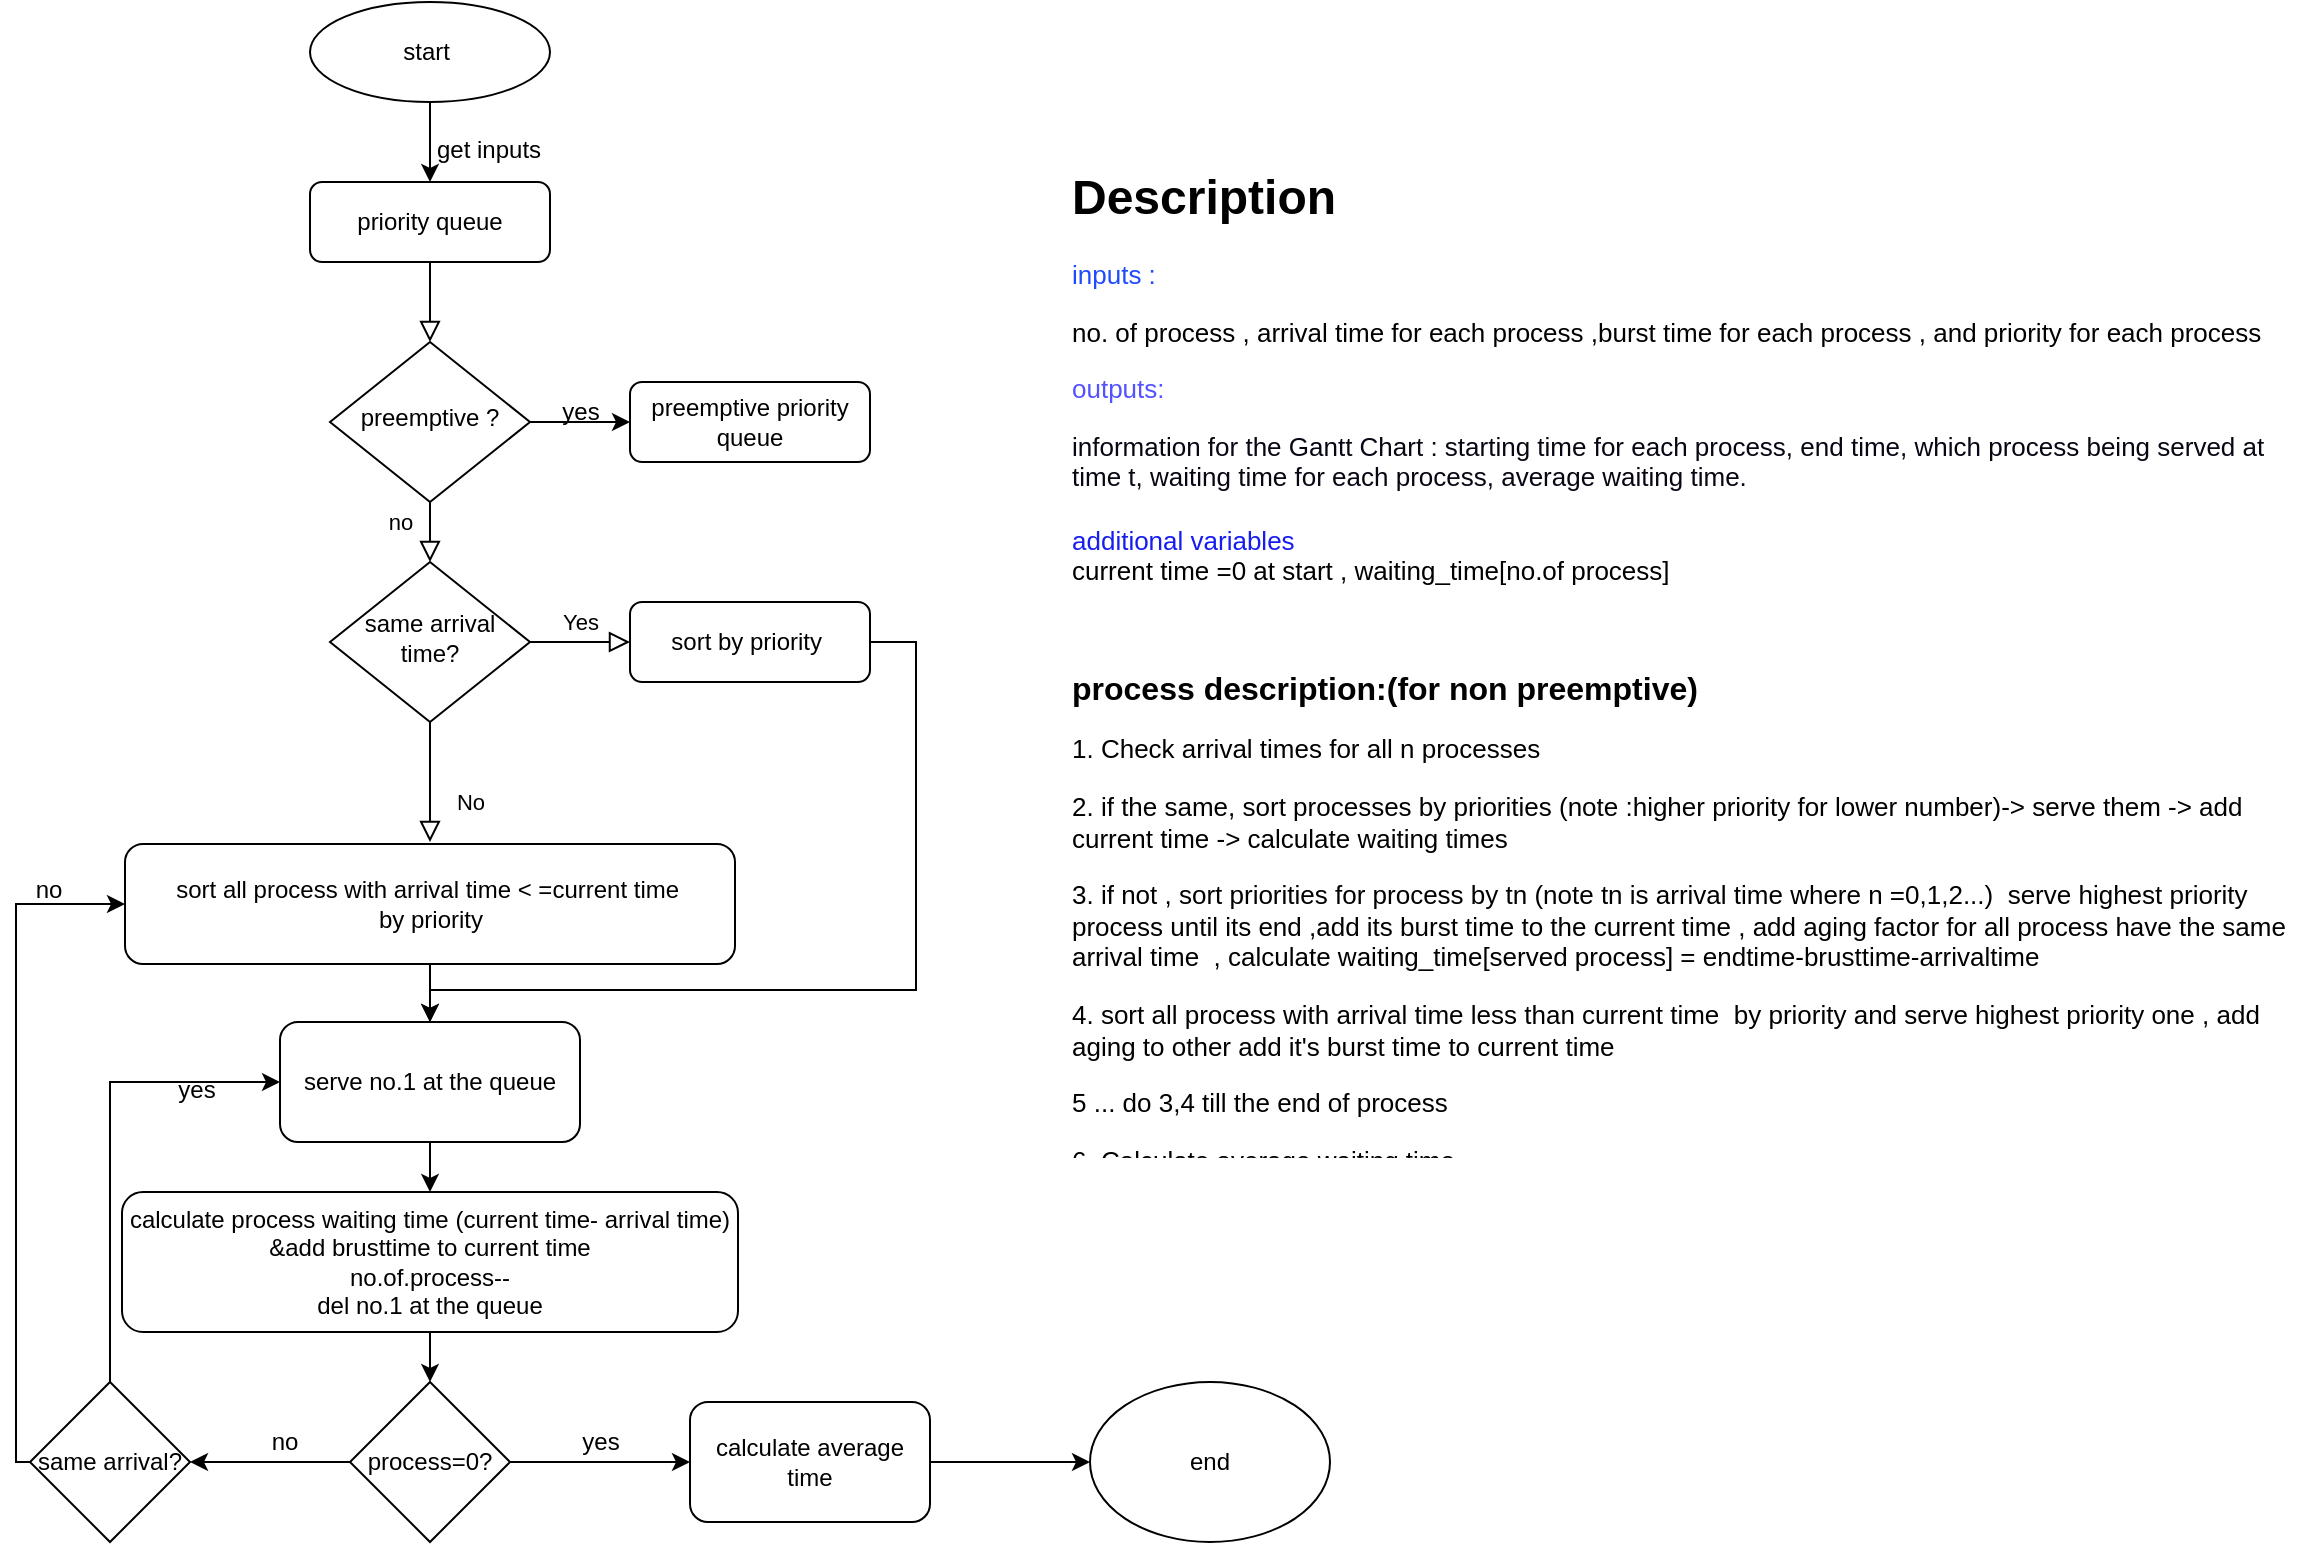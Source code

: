 <mxfile version="12.9.7" type="google"><diagram id="C5RBs43oDa-KdzZeNtuy" name="Page-1"><mxGraphModel dx="1140" dy="527" grid="0" gridSize="10" guides="1" tooltips="1" connect="1" arrows="1" fold="1" page="1" pageScale="1" pageWidth="1169" pageHeight="827" math="0" shadow="0"><root><mxCell id="WIyWlLk6GJQsqaUBKTNV-0"/><mxCell id="WIyWlLk6GJQsqaUBKTNV-1" parent="WIyWlLk6GJQsqaUBKTNV-0"/><mxCell id="WIyWlLk6GJQsqaUBKTNV-2" value="" style="rounded=0;html=1;jettySize=auto;orthogonalLoop=1;fontSize=11;endArrow=block;endFill=0;endSize=8;strokeWidth=1;shadow=0;labelBackgroundColor=none;edgeStyle=orthogonalEdgeStyle;" parent="WIyWlLk6GJQsqaUBKTNV-1" source="WIyWlLk6GJQsqaUBKTNV-3" target="WIyWlLk6GJQsqaUBKTNV-6" edge="1"><mxGeometry relative="1" as="geometry"/></mxCell><mxCell id="WIyWlLk6GJQsqaUBKTNV-3" value="priority queue" style="rounded=1;whiteSpace=wrap;html=1;fontSize=12;glass=0;strokeWidth=1;shadow=0;" parent="WIyWlLk6GJQsqaUBKTNV-1" vertex="1"><mxGeometry x="160" y="100" width="120" height="40" as="geometry"/></mxCell><mxCell id="WIyWlLk6GJQsqaUBKTNV-4" value="no" style="rounded=0;html=1;jettySize=auto;orthogonalLoop=1;fontSize=11;endArrow=block;endFill=0;endSize=8;strokeWidth=1;shadow=0;labelBackgroundColor=none;edgeStyle=orthogonalEdgeStyle;" parent="WIyWlLk6GJQsqaUBKTNV-1" source="WIyWlLk6GJQsqaUBKTNV-6" target="WIyWlLk6GJQsqaUBKTNV-10" edge="1"><mxGeometry x="0.2" y="-15" relative="1" as="geometry"><mxPoint as="offset"/></mxGeometry></mxCell><mxCell id="IBgtlXfNog1g_pZab0o4-40" value="" style="edgeStyle=orthogonalEdgeStyle;rounded=0;orthogonalLoop=1;jettySize=auto;html=1;" edge="1" parent="WIyWlLk6GJQsqaUBKTNV-1" source="WIyWlLk6GJQsqaUBKTNV-6" target="WIyWlLk6GJQsqaUBKTNV-7"><mxGeometry relative="1" as="geometry"/></mxCell><mxCell id="WIyWlLk6GJQsqaUBKTNV-6" value="preemptive ?" style="rhombus;whiteSpace=wrap;html=1;shadow=0;fontFamily=Helvetica;fontSize=12;align=center;strokeWidth=1;spacing=6;spacingTop=-4;" parent="WIyWlLk6GJQsqaUBKTNV-1" vertex="1"><mxGeometry x="170" y="180" width="100" height="80" as="geometry"/></mxCell><mxCell id="WIyWlLk6GJQsqaUBKTNV-7" value="&lt;span style=&quot;white-space: normal&quot;&gt;preemptive priority queue&lt;/span&gt;" style="rounded=1;whiteSpace=wrap;html=1;fontSize=12;glass=0;strokeWidth=1;shadow=0;" parent="WIyWlLk6GJQsqaUBKTNV-1" vertex="1"><mxGeometry x="320" y="200" width="120" height="40" as="geometry"/></mxCell><mxCell id="WIyWlLk6GJQsqaUBKTNV-8" value="No" style="rounded=0;html=1;jettySize=auto;orthogonalLoop=1;fontSize=11;endArrow=block;endFill=0;endSize=8;strokeWidth=1;shadow=0;labelBackgroundColor=none;edgeStyle=orthogonalEdgeStyle;" parent="WIyWlLk6GJQsqaUBKTNV-1" source="WIyWlLk6GJQsqaUBKTNV-10" edge="1"><mxGeometry x="0.333" y="20" relative="1" as="geometry"><mxPoint as="offset"/><mxPoint x="220" y="430" as="targetPoint"/></mxGeometry></mxCell><mxCell id="WIyWlLk6GJQsqaUBKTNV-9" value="Yes" style="edgeStyle=orthogonalEdgeStyle;rounded=0;html=1;jettySize=auto;orthogonalLoop=1;fontSize=11;endArrow=block;endFill=0;endSize=8;strokeWidth=1;shadow=0;labelBackgroundColor=none;" parent="WIyWlLk6GJQsqaUBKTNV-1" source="WIyWlLk6GJQsqaUBKTNV-10" target="WIyWlLk6GJQsqaUBKTNV-12" edge="1"><mxGeometry y="10" relative="1" as="geometry"><mxPoint as="offset"/></mxGeometry></mxCell><mxCell id="WIyWlLk6GJQsqaUBKTNV-10" value="same arrival time?" style="rhombus;whiteSpace=wrap;html=1;shadow=0;fontFamily=Helvetica;fontSize=12;align=center;strokeWidth=1;spacing=6;spacingTop=-4;" parent="WIyWlLk6GJQsqaUBKTNV-1" vertex="1"><mxGeometry x="170" y="290" width="100" height="80" as="geometry"/></mxCell><mxCell id="IBgtlXfNog1g_pZab0o4-45" value="" style="edgeStyle=orthogonalEdgeStyle;rounded=0;orthogonalLoop=1;jettySize=auto;html=1;entryX=0.5;entryY=0;entryDx=0;entryDy=0;" edge="1" parent="WIyWlLk6GJQsqaUBKTNV-1" source="WIyWlLk6GJQsqaUBKTNV-12" target="IBgtlXfNog1g_pZab0o4-20"><mxGeometry relative="1" as="geometry"><Array as="points"><mxPoint x="463" y="330"/><mxPoint x="463" y="504"/><mxPoint x="220" y="504"/></Array></mxGeometry></mxCell><mxCell id="WIyWlLk6GJQsqaUBKTNV-12" value="sort by priority&amp;nbsp;" style="rounded=1;whiteSpace=wrap;html=1;fontSize=12;glass=0;strokeWidth=1;shadow=0;" parent="WIyWlLk6GJQsqaUBKTNV-1" vertex="1"><mxGeometry x="320" y="310" width="120" height="40" as="geometry"/></mxCell><mxCell id="IBgtlXfNog1g_pZab0o4-17" value="&lt;h1&gt;Description&lt;/h1&gt;&lt;p style=&quot;font-size: 13px&quot;&gt;&lt;font color=&quot;#1f4bff&quot; style=&quot;font-size: 13px&quot;&gt;inputs :&lt;/font&gt;&lt;/p&gt;&lt;p style=&quot;font-size: 13px&quot;&gt;no. of process , arrival time for each process ,burst time for each process , and priority for each process&lt;/p&gt;&lt;p style=&quot;font-size: 13px&quot;&gt;&lt;font color=&quot;#5252ff&quot;&gt;outputs:&lt;/font&gt;&lt;/p&gt;&lt;span style=&quot;font-size: 13px&quot;&gt;&lt;font color=&quot;#070714&quot;&gt;information for the Gantt Chart : starting time for each process, end time, which process being served at time t, waiting time for each process, average&amp;nbsp;waiting time.&lt;/font&gt;&lt;br&gt;&lt;br&gt;&lt;font color=&quot;#161df0&quot;&gt;additional variables&lt;br&gt;&lt;/font&gt;current time =0 at start , waiting_time[no.of process]&lt;br&gt;&lt;/span&gt;&lt;p style=&quot;font-size: 13px&quot;&gt;&lt;font color=&quot;#070714&quot;&gt;&amp;nbsp;&lt;/font&gt;&lt;/p&gt;&lt;p&gt;&lt;b style=&quot;font-size: 16px&quot;&gt;process description:(for non &lt;/b&gt;&lt;span style=&quot;font-size: 16px&quot;&gt;&lt;b&gt;preemptive&lt;/b&gt;&lt;/span&gt;&lt;b style=&quot;font-size: 16px&quot;&gt;)&lt;/b&gt;&lt;/p&gt;&lt;p style=&quot;font-size: 13px&quot;&gt;1. Check arrival times for all n processes&amp;nbsp;&lt;/p&gt;&lt;p style=&quot;font-size: 13px&quot;&gt;2. if the same, sort processes by priorities (note :higher priority for lower number)-&amp;gt; serve them -&amp;gt; add current time -&amp;gt; calculate waiting times&amp;nbsp;&lt;/p&gt;&lt;p style=&quot;font-size: 13px ; line-height: 120%&quot;&gt;3. if not , sort priorities for process by tn (note tn is arrival time where n =0,1,2...)&amp;nbsp; serve highest priority process until its end ,add its burst time to the current time , add aging factor for all process have the same arrival time&amp;nbsp; , calculate waiting_time[served process] = endtime-brusttime-arrivaltime&lt;/p&gt;&lt;p style=&quot;font-size: 13px ; line-height: 120%&quot;&gt;4. sort all process with arrival time less than current time&amp;nbsp; by priority and serve highest priority one , add aging to other add it's burst time to current time&amp;nbsp;&lt;/p&gt;&lt;p style=&quot;font-size: 13px ; line-height: 120%&quot;&gt;5 ... do 3,4 till the end of process&lt;/p&gt;&lt;p style=&quot;font-size: 13px ; line-height: 120%&quot;&gt;6. Calculate average waiting time&amp;nbsp;&lt;/p&gt;&lt;p style=&quot;font-size: 13px&quot;&gt;&lt;span style=&quot;line-height: 80%&quot;&gt;&amp;nbsp;&lt;/span&gt;&lt;/p&gt;" style="text;html=1;strokeColor=none;fillColor=none;spacing=5;spacingTop=-20;whiteSpace=wrap;overflow=hidden;rounded=0;" vertex="1" parent="WIyWlLk6GJQsqaUBKTNV-1"><mxGeometry x="536" y="88" width="630" height="500" as="geometry"/></mxCell><mxCell id="IBgtlXfNog1g_pZab0o4-21" value="" style="edgeStyle=orthogonalEdgeStyle;rounded=0;orthogonalLoop=1;jettySize=auto;html=1;" edge="1" parent="WIyWlLk6GJQsqaUBKTNV-1" source="IBgtlXfNog1g_pZab0o4-19" target="IBgtlXfNog1g_pZab0o4-20"><mxGeometry relative="1" as="geometry"/></mxCell><mxCell id="IBgtlXfNog1g_pZab0o4-19" value="sort all process with arrival time &amp;lt; =current time&amp;nbsp;&lt;br&gt;&amp;nbsp;by priority&amp;nbsp;" style="rounded=1;whiteSpace=wrap;html=1;" vertex="1" parent="WIyWlLk6GJQsqaUBKTNV-1"><mxGeometry x="67.5" y="431" width="305" height="60" as="geometry"/></mxCell><mxCell id="IBgtlXfNog1g_pZab0o4-23" value="" style="edgeStyle=orthogonalEdgeStyle;rounded=0;orthogonalLoop=1;jettySize=auto;html=1;" edge="1" parent="WIyWlLk6GJQsqaUBKTNV-1" source="IBgtlXfNog1g_pZab0o4-20" target="IBgtlXfNog1g_pZab0o4-22"><mxGeometry relative="1" as="geometry"/></mxCell><mxCell id="IBgtlXfNog1g_pZab0o4-20" value="serve no.1 at the queue" style="rounded=1;whiteSpace=wrap;html=1;" vertex="1" parent="WIyWlLk6GJQsqaUBKTNV-1"><mxGeometry x="145" y="520" width="150" height="60" as="geometry"/></mxCell><mxCell id="IBgtlXfNog1g_pZab0o4-25" value="" style="edgeStyle=orthogonalEdgeStyle;rounded=0;orthogonalLoop=1;jettySize=auto;html=1;" edge="1" parent="WIyWlLk6GJQsqaUBKTNV-1" source="IBgtlXfNog1g_pZab0o4-22"><mxGeometry relative="1" as="geometry"><mxPoint x="220" y="700" as="targetPoint"/></mxGeometry></mxCell><mxCell id="IBgtlXfNog1g_pZab0o4-22" value="calculate process waiting time (current time- arrival time)&lt;br&gt;&amp;amp;add brusttime to current time&lt;br&gt;no.of.process--&lt;br&gt;del no.1 at the queue" style="rounded=1;whiteSpace=wrap;html=1;" vertex="1" parent="WIyWlLk6GJQsqaUBKTNV-1"><mxGeometry x="66" y="605" width="308" height="70" as="geometry"/></mxCell><mxCell id="IBgtlXfNog1g_pZab0o4-28" value="" style="edgeStyle=orthogonalEdgeStyle;rounded=0;orthogonalLoop=1;jettySize=auto;html=1;entryX=0;entryY=0.5;entryDx=0;entryDy=0;" edge="1" parent="WIyWlLk6GJQsqaUBKTNV-1" source="IBgtlXfNog1g_pZab0o4-26" target="IBgtlXfNog1g_pZab0o4-29"><mxGeometry relative="1" as="geometry"><mxPoint x="340" y="740" as="targetPoint"/></mxGeometry></mxCell><mxCell id="IBgtlXfNog1g_pZab0o4-47" value="" style="edgeStyle=orthogonalEdgeStyle;rounded=0;orthogonalLoop=1;jettySize=auto;html=1;" edge="1" parent="WIyWlLk6GJQsqaUBKTNV-1" source="IBgtlXfNog1g_pZab0o4-26" target="IBgtlXfNog1g_pZab0o4-46"><mxGeometry relative="1" as="geometry"/></mxCell><mxCell id="IBgtlXfNog1g_pZab0o4-26" value="process=0?" style="rhombus;whiteSpace=wrap;html=1;" vertex="1" parent="WIyWlLk6GJQsqaUBKTNV-1"><mxGeometry x="180" y="700" width="80" height="80" as="geometry"/></mxCell><mxCell id="IBgtlXfNog1g_pZab0o4-50" value="" style="edgeStyle=orthogonalEdgeStyle;rounded=0;orthogonalLoop=1;jettySize=auto;html=1;entryX=0;entryY=0.5;entryDx=0;entryDy=0;" edge="1" parent="WIyWlLk6GJQsqaUBKTNV-1" source="IBgtlXfNog1g_pZab0o4-46" target="IBgtlXfNog1g_pZab0o4-19"><mxGeometry relative="1" as="geometry"><mxPoint x="60" y="620" as="targetPoint"/><Array as="points"><mxPoint x="13" y="740"/><mxPoint x="13" y="461"/></Array></mxGeometry></mxCell><mxCell id="IBgtlXfNog1g_pZab0o4-52" style="edgeStyle=orthogonalEdgeStyle;rounded=0;orthogonalLoop=1;jettySize=auto;html=1;exitX=0.5;exitY=0;exitDx=0;exitDy=0;entryX=0;entryY=0.5;entryDx=0;entryDy=0;" edge="1" parent="WIyWlLk6GJQsqaUBKTNV-1" source="IBgtlXfNog1g_pZab0o4-46" target="IBgtlXfNog1g_pZab0o4-20"><mxGeometry relative="1" as="geometry"/></mxCell><mxCell id="IBgtlXfNog1g_pZab0o4-46" value="same arrival?" style="rhombus;whiteSpace=wrap;html=1;" vertex="1" parent="WIyWlLk6GJQsqaUBKTNV-1"><mxGeometry x="20" y="700" width="80" height="80" as="geometry"/></mxCell><mxCell id="IBgtlXfNog1g_pZab0o4-38" value="" style="edgeStyle=orthogonalEdgeStyle;rounded=0;orthogonalLoop=1;jettySize=auto;html=1;" edge="1" parent="WIyWlLk6GJQsqaUBKTNV-1" source="IBgtlXfNog1g_pZab0o4-29" target="IBgtlXfNog1g_pZab0o4-37"><mxGeometry relative="1" as="geometry"/></mxCell><mxCell id="IBgtlXfNog1g_pZab0o4-29" value="calculate average time" style="rounded=1;whiteSpace=wrap;html=1;" vertex="1" parent="WIyWlLk6GJQsqaUBKTNV-1"><mxGeometry x="350" y="710" width="120" height="60" as="geometry"/></mxCell><mxCell id="IBgtlXfNog1g_pZab0o4-30" value="yes" style="text;html=1;align=center;verticalAlign=middle;resizable=0;points=[];autosize=1;" vertex="1" parent="WIyWlLk6GJQsqaUBKTNV-1"><mxGeometry x="290" y="720" width="30" height="20" as="geometry"/></mxCell><mxCell id="IBgtlXfNog1g_pZab0o4-35" value="" style="edgeStyle=orthogonalEdgeStyle;rounded=0;orthogonalLoop=1;jettySize=auto;html=1;" edge="1" parent="WIyWlLk6GJQsqaUBKTNV-1" source="IBgtlXfNog1g_pZab0o4-34" target="WIyWlLk6GJQsqaUBKTNV-3"><mxGeometry relative="1" as="geometry"/></mxCell><mxCell id="IBgtlXfNog1g_pZab0o4-34" value="start&amp;nbsp;" style="ellipse;whiteSpace=wrap;html=1;" vertex="1" parent="WIyWlLk6GJQsqaUBKTNV-1"><mxGeometry x="160" y="10" width="120" height="50" as="geometry"/></mxCell><mxCell id="IBgtlXfNog1g_pZab0o4-36" value="get inputs" style="text;html=1;align=center;verticalAlign=middle;resizable=0;points=[];autosize=1;" vertex="1" parent="WIyWlLk6GJQsqaUBKTNV-1"><mxGeometry x="214" y="74" width="70" height="20" as="geometry"/></mxCell><mxCell id="IBgtlXfNog1g_pZab0o4-37" value="end" style="ellipse;whiteSpace=wrap;html=1;" vertex="1" parent="WIyWlLk6GJQsqaUBKTNV-1"><mxGeometry x="550" y="700" width="120" height="80" as="geometry"/></mxCell><mxCell id="IBgtlXfNog1g_pZab0o4-44" value="yes" style="text;html=1;align=center;verticalAlign=middle;resizable=0;points=[];autosize=1;" vertex="1" parent="WIyWlLk6GJQsqaUBKTNV-1"><mxGeometry x="281" y="206" width="28" height="18" as="geometry"/></mxCell><mxCell id="IBgtlXfNog1g_pZab0o4-48" value="no" style="text;html=1;align=center;verticalAlign=middle;resizable=0;points=[];autosize=1;" vertex="1" parent="WIyWlLk6GJQsqaUBKTNV-1"><mxGeometry x="135" y="721" width="23" height="18" as="geometry"/></mxCell><mxCell id="IBgtlXfNog1g_pZab0o4-51" value="no" style="text;html=1;align=center;verticalAlign=middle;resizable=0;points=[];autosize=1;" vertex="1" parent="WIyWlLk6GJQsqaUBKTNV-1"><mxGeometry x="17" y="445" width="23" height="18" as="geometry"/></mxCell><mxCell id="IBgtlXfNog1g_pZab0o4-53" value="yes" style="text;html=1;align=center;verticalAlign=middle;resizable=0;points=[];autosize=1;" vertex="1" parent="WIyWlLk6GJQsqaUBKTNV-1"><mxGeometry x="89" y="545" width="28" height="18" as="geometry"/></mxCell></root></mxGraphModel></diagram></mxfile>